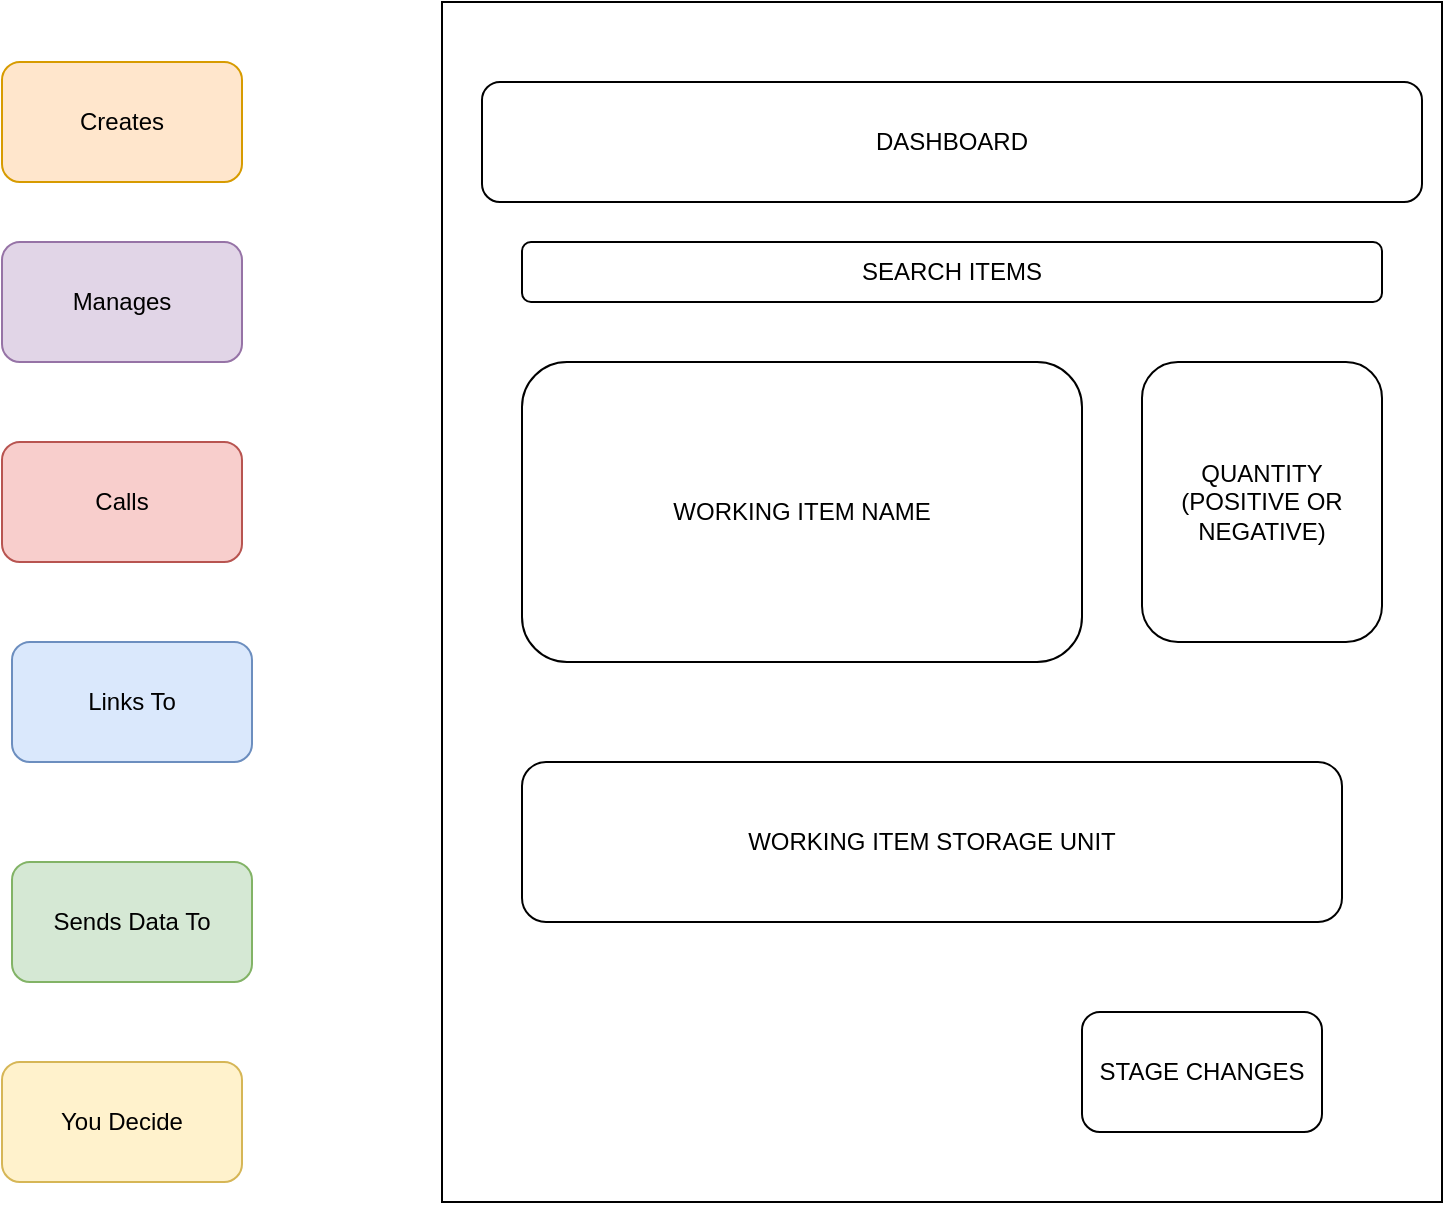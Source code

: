 <mxfile version="24.0.4" type="github">
  <diagram name="Página-1" id="hNAxjIGaJdhHwA7gnnjn">
    <mxGraphModel dx="880" dy="472" grid="1" gridSize="10" guides="1" tooltips="1" connect="1" arrows="1" fold="1" page="1" pageScale="1" pageWidth="827" pageHeight="1169" math="0" shadow="0">
      <root>
        <mxCell id="0" />
        <mxCell id="1" parent="0" />
        <mxCell id="9Bf6Wea90JQik3r4SX6L-1" value="Creates" style="rounded=1;whiteSpace=wrap;html=1;fillColor=#ffe6cc;strokeColor=#d79b00;" vertex="1" parent="1">
          <mxGeometry x="80" y="50" width="120" height="60" as="geometry" />
        </mxCell>
        <mxCell id="9Bf6Wea90JQik3r4SX6L-2" value="You Decide" style="rounded=1;whiteSpace=wrap;html=1;fillColor=#fff2cc;strokeColor=#d6b656;" vertex="1" parent="1">
          <mxGeometry x="80" y="550" width="120" height="60" as="geometry" />
        </mxCell>
        <mxCell id="9Bf6Wea90JQik3r4SX6L-3" value="Sends Data To" style="rounded=1;whiteSpace=wrap;html=1;fillColor=#d5e8d4;strokeColor=#82b366;" vertex="1" parent="1">
          <mxGeometry x="85" y="450" width="120" height="60" as="geometry" />
        </mxCell>
        <mxCell id="9Bf6Wea90JQik3r4SX6L-4" value="Links To" style="rounded=1;whiteSpace=wrap;html=1;fillColor=#dae8fc;strokeColor=#6c8ebf;" vertex="1" parent="1">
          <mxGeometry x="85" y="340" width="120" height="60" as="geometry" />
        </mxCell>
        <mxCell id="9Bf6Wea90JQik3r4SX6L-5" value="Calls" style="rounded=1;whiteSpace=wrap;html=1;fillColor=#f8cecc;strokeColor=#b85450;" vertex="1" parent="1">
          <mxGeometry x="80" y="240" width="120" height="60" as="geometry" />
        </mxCell>
        <mxCell id="9Bf6Wea90JQik3r4SX6L-6" value="Manages" style="rounded=1;whiteSpace=wrap;html=1;fillColor=#e1d5e7;strokeColor=#9673a6;" vertex="1" parent="1">
          <mxGeometry x="80" y="140" width="120" height="60" as="geometry" />
        </mxCell>
        <mxCell id="9Bf6Wea90JQik3r4SX6L-7" value="" style="rounded=0;whiteSpace=wrap;html=1;" vertex="1" parent="1">
          <mxGeometry x="300" y="20" width="500" height="600" as="geometry" />
        </mxCell>
        <mxCell id="9Bf6Wea90JQik3r4SX6L-8" value="DASHBOARD" style="rounded=1;whiteSpace=wrap;html=1;" vertex="1" parent="1">
          <mxGeometry x="320" y="60" width="470" height="60" as="geometry" />
        </mxCell>
        <mxCell id="9Bf6Wea90JQik3r4SX6L-9" value="SEARCH ITEMS" style="rounded=1;whiteSpace=wrap;html=1;" vertex="1" parent="1">
          <mxGeometry x="340" y="140" width="430" height="30" as="geometry" />
        </mxCell>
        <mxCell id="9Bf6Wea90JQik3r4SX6L-10" value="WORKING ITEM NAME" style="rounded=1;whiteSpace=wrap;html=1;" vertex="1" parent="1">
          <mxGeometry x="340" y="200" width="280" height="150" as="geometry" />
        </mxCell>
        <mxCell id="9Bf6Wea90JQik3r4SX6L-12" value="STAGE CHANGES" style="rounded=1;whiteSpace=wrap;html=1;" vertex="1" parent="1">
          <mxGeometry x="620" y="525" width="120" height="60" as="geometry" />
        </mxCell>
        <mxCell id="9Bf6Wea90JQik3r4SX6L-16" value="QUANTITY (POSITIVE OR NEGATIVE)" style="rounded=1;whiteSpace=wrap;html=1;" vertex="1" parent="1">
          <mxGeometry x="650" y="200" width="120" height="140" as="geometry" />
        </mxCell>
        <mxCell id="9Bf6Wea90JQik3r4SX6L-17" value="WORKING ITEM STORAGE UNIT" style="rounded=1;whiteSpace=wrap;html=1;" vertex="1" parent="1">
          <mxGeometry x="340" y="400" width="410" height="80" as="geometry" />
        </mxCell>
      </root>
    </mxGraphModel>
  </diagram>
</mxfile>
